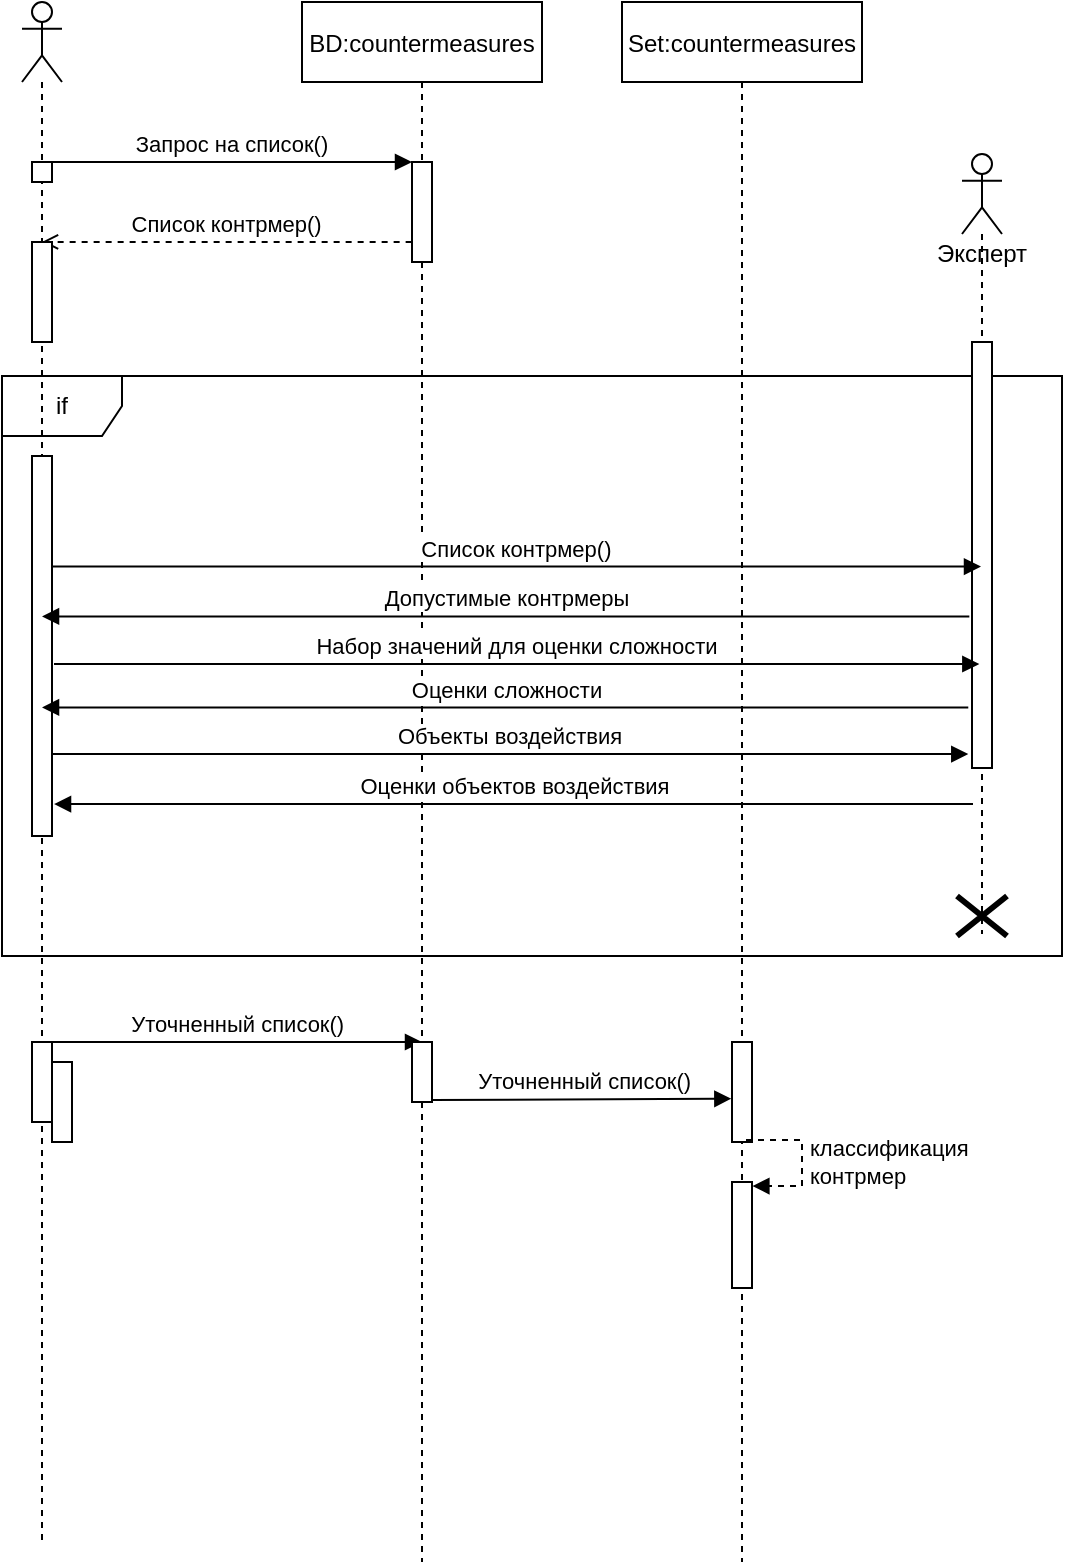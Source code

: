 <mxfile version="13.7.9" type="github"><diagram id="kgpKYQtTHZ0yAKxKKP6v" name="Page-1"><mxGraphModel dx="1616" dy="928" grid="1" gridSize="10" guides="1" tooltips="1" connect="1" arrows="1" fold="1" page="1" pageScale="1" pageWidth="850" pageHeight="1100" math="0" shadow="0"><root><mxCell id="0"/><mxCell id="1" parent="0"/><mxCell id="hvjCYZY_rZoX6u2JqS_Q-28" value="if" style="shape=umlFrame;whiteSpace=wrap;html=1;" vertex="1" parent="1"><mxGeometry x="150" y="267" width="530" height="290" as="geometry"/></mxCell><mxCell id="3nuBFxr9cyL0pnOWT2aG-5" value="BD:countermeasures" style="shape=umlLifeline;perimeter=lifelinePerimeter;container=1;collapsible=0;recursiveResize=0;rounded=0;shadow=0;strokeWidth=1;" parent="1" vertex="1"><mxGeometry x="300" y="80" width="120" height="780" as="geometry"/></mxCell><mxCell id="3nuBFxr9cyL0pnOWT2aG-6" value="" style="points=[];perimeter=orthogonalPerimeter;rounded=0;shadow=0;strokeWidth=1;" parent="3nuBFxr9cyL0pnOWT2aG-5" vertex="1"><mxGeometry x="55" y="80" width="10" height="50" as="geometry"/></mxCell><mxCell id="3nuBFxr9cyL0pnOWT2aG-8" value="Запрос на список()" style="verticalAlign=bottom;endArrow=block;entryX=0;entryY=0;shadow=0;strokeWidth=1;" parent="1" target="3nuBFxr9cyL0pnOWT2aG-6" edge="1"><mxGeometry relative="1" as="geometry"><mxPoint x="175" y="160.0" as="sourcePoint"/></mxGeometry></mxCell><mxCell id="3nuBFxr9cyL0pnOWT2aG-9" value="Список контрмер()" style="verticalAlign=bottom;endArrow=open;shadow=0;strokeWidth=1;exitX=-0.018;exitY=0.799;exitDx=0;exitDy=0;exitPerimeter=0;dashed=1;endFill=0;" parent="1" source="3nuBFxr9cyL0pnOWT2aG-6" target="hvjCYZY_rZoX6u2JqS_Q-5" edge="1"><mxGeometry relative="1" as="geometry"><mxPoint x="353" y="200" as="sourcePoint"/><mxPoint x="180" y="200" as="targetPoint"/></mxGeometry></mxCell><mxCell id="hvjCYZY_rZoX6u2JqS_Q-5" value="" style="shape=umlLifeline;participant=umlActor;perimeter=lifelinePerimeter;whiteSpace=wrap;html=1;container=1;collapsible=0;recursiveResize=0;verticalAlign=top;spacingTop=36;outlineConnect=0;" vertex="1" parent="1"><mxGeometry x="160" y="80" width="20" height="770" as="geometry"/></mxCell><mxCell id="hvjCYZY_rZoX6u2JqS_Q-6" value="" style="html=1;points=[];perimeter=orthogonalPerimeter;" vertex="1" parent="hvjCYZY_rZoX6u2JqS_Q-5"><mxGeometry x="5" y="120" width="10" height="50" as="geometry"/></mxCell><mxCell id="hvjCYZY_rZoX6u2JqS_Q-8" value="" style="html=1;points=[];perimeter=orthogonalPerimeter;" vertex="1" parent="hvjCYZY_rZoX6u2JqS_Q-5"><mxGeometry x="5" y="80" width="10" height="10" as="geometry"/></mxCell><mxCell id="hvjCYZY_rZoX6u2JqS_Q-27" value="" style="html=1;points=[];perimeter=orthogonalPerimeter;" vertex="1" parent="hvjCYZY_rZoX6u2JqS_Q-5"><mxGeometry x="5" y="227" width="10" height="190" as="geometry"/></mxCell><mxCell id="hvjCYZY_rZoX6u2JqS_Q-44" value="" style="html=1;points=[];perimeter=orthogonalPerimeter;" vertex="1" parent="hvjCYZY_rZoX6u2JqS_Q-5"><mxGeometry x="5" y="520" width="10" height="40" as="geometry"/></mxCell><mxCell id="hvjCYZY_rZoX6u2JqS_Q-9" value="Set:countermeasures" style="shape=umlLifeline;perimeter=lifelinePerimeter;container=1;collapsible=0;recursiveResize=0;rounded=0;shadow=0;strokeWidth=1;fontStyle=0" vertex="1" parent="1"><mxGeometry x="460" y="80" width="120" height="780" as="geometry"/></mxCell><mxCell id="hvjCYZY_rZoX6u2JqS_Q-10" value="" style="points=[];perimeter=orthogonalPerimeter;rounded=0;shadow=0;strokeWidth=1;" vertex="1" parent="hvjCYZY_rZoX6u2JqS_Q-9"><mxGeometry x="55" y="520" width="10" height="50" as="geometry"/></mxCell><mxCell id="hvjCYZY_rZoX6u2JqS_Q-16" value="" style="html=1;points=[];perimeter=orthogonalPerimeter;" vertex="1" parent="hvjCYZY_rZoX6u2JqS_Q-9"><mxGeometry x="55" y="590" width="10" height="53" as="geometry"/></mxCell><mxCell id="hvjCYZY_rZoX6u2JqS_Q-49" value="классификация &lt;br&gt;контрмер" style="edgeStyle=orthogonalEdgeStyle;html=1;align=left;spacingLeft=2;endArrow=block;rounded=0;dashed=1;exitX=0.7;exitY=0.98;exitDx=0;exitDy=0;exitPerimeter=0;entryX=1.02;entryY=0.038;entryDx=0;entryDy=0;entryPerimeter=0;" edge="1" parent="hvjCYZY_rZoX6u2JqS_Q-9" source="hvjCYZY_rZoX6u2JqS_Q-10" target="hvjCYZY_rZoX6u2JqS_Q-16"><mxGeometry x="0.029" relative="1" as="geometry"><mxPoint x="62" y="569" as="sourcePoint"/><Array as="points"><mxPoint x="90" y="569"/><mxPoint x="90" y="592"/></Array><mxPoint x="65" y="620" as="targetPoint"/><mxPoint as="offset"/></mxGeometry></mxCell><mxCell id="hvjCYZY_rZoX6u2JqS_Q-15" value=" Уточненный список()" style="verticalAlign=bottom;endArrow=block;shadow=0;strokeWidth=1;exitX=1.183;exitY=0.554;exitDx=0;exitDy=0;exitPerimeter=0;" edge="1" parent="1"><mxGeometry relative="1" as="geometry"><mxPoint x="172.33" y="600" as="sourcePoint"/><mxPoint x="360" y="600" as="targetPoint"/></mxGeometry></mxCell><mxCell id="hvjCYZY_rZoX6u2JqS_Q-22" value="Эксперт" style="shape=umlLifeline;participant=umlActor;perimeter=lifelinePerimeter;whiteSpace=wrap;html=1;container=1;collapsible=0;recursiveResize=0;verticalAlign=top;spacingTop=36;outlineConnect=0;" vertex="1" parent="1"><mxGeometry x="630" y="156" width="20" height="390" as="geometry"/></mxCell><mxCell id="hvjCYZY_rZoX6u2JqS_Q-24" value="" style="html=1;points=[];perimeter=orthogonalPerimeter;" vertex="1" parent="hvjCYZY_rZoX6u2JqS_Q-22"><mxGeometry x="5" y="94" width="10" height="213" as="geometry"/></mxCell><mxCell id="hvjCYZY_rZoX6u2JqS_Q-29" value="Список контрмер()" style="verticalAlign=bottom;endArrow=block;shadow=0;strokeWidth=1;exitX=0.971;exitY=0.291;exitDx=0;exitDy=0;exitPerimeter=0;" edge="1" parent="1" source="hvjCYZY_rZoX6u2JqS_Q-27"><mxGeometry relative="1" as="geometry"><mxPoint x="178.0" y="317.0" as="sourcePoint"/><mxPoint x="639.5" y="362.29" as="targetPoint"/></mxGeometry></mxCell><mxCell id="hvjCYZY_rZoX6u2JqS_Q-35" value="Допустимые контрмеры" style="html=1;verticalAlign=bottom;endArrow=block;exitX=-0.133;exitY=0.539;exitDx=0;exitDy=0;exitPerimeter=0;" edge="1" parent="1"><mxGeometry relative="1" as="geometry"><mxPoint x="633.67" y="387.247" as="sourcePoint"/><mxPoint x="170.024" y="387.247" as="targetPoint"/></mxGeometry></mxCell><mxCell id="hvjCYZY_rZoX6u2JqS_Q-37" value="Набор значений для оценки сложности" style="verticalAlign=bottom;endArrow=block;shadow=0;strokeWidth=1;exitX=1.183;exitY=0.374;exitDx=0;exitDy=0;exitPerimeter=0;" edge="1" parent="1"><mxGeometry relative="1" as="geometry"><mxPoint x="176.0" y="411" as="sourcePoint"/><mxPoint x="638.67" y="411" as="targetPoint"/></mxGeometry></mxCell><mxCell id="hvjCYZY_rZoX6u2JqS_Q-38" value="Оценки сложности" style="html=1;verticalAlign=bottom;endArrow=block;exitX=-0.186;exitY=0.773;exitDx=0;exitDy=0;exitPerimeter=0;" edge="1" parent="1"><mxGeometry relative="1" as="geometry"><mxPoint x="633.14" y="432.729" as="sourcePoint"/><mxPoint x="170.024" y="432.729" as="targetPoint"/></mxGeometry></mxCell><mxCell id="hvjCYZY_rZoX6u2JqS_Q-39" value="Объекты воздействия" style="verticalAlign=bottom;endArrow=block;shadow=0;strokeWidth=1;entryX=-0.186;entryY=0.902;entryDx=0;entryDy=0;entryPerimeter=0;" edge="1" parent="1"><mxGeometry relative="1" as="geometry"><mxPoint x="175" y="456.046" as="sourcePoint"/><mxPoint x="633.14" y="456.046" as="targetPoint"/></mxGeometry></mxCell><mxCell id="hvjCYZY_rZoX6u2JqS_Q-41" value="Оценки объектов воздействия" style="html=1;verticalAlign=bottom;endArrow=block;entryX=1.502;entryY=0.895;entryDx=0;entryDy=0;entryPerimeter=0;" edge="1" parent="1"><mxGeometry relative="1" as="geometry"><mxPoint x="635.5" y="481.05" as="sourcePoint"/><mxPoint x="176.02" y="481.05" as="targetPoint"/></mxGeometry></mxCell><mxCell id="hvjCYZY_rZoX6u2JqS_Q-42" value="" style="shape=umlDestroy;whiteSpace=wrap;html=1;strokeWidth=3;" vertex="1" parent="1"><mxGeometry x="627.5" y="527" width="25" height="20" as="geometry"/></mxCell><mxCell id="hvjCYZY_rZoX6u2JqS_Q-47" value="" style="points=[];perimeter=orthogonalPerimeter;rounded=0;shadow=0;strokeWidth=1;" vertex="1" parent="1"><mxGeometry x="355" y="600" width="10" height="30" as="geometry"/></mxCell><mxCell id="hvjCYZY_rZoX6u2JqS_Q-48" value=" Уточненный список()" style="verticalAlign=bottom;endArrow=block;shadow=0;strokeWidth=1;exitX=1.033;exitY=0.967;exitDx=0;exitDy=0;exitPerimeter=0;entryX=-0.033;entryY=0.567;entryDx=0;entryDy=0;entryPerimeter=0;" edge="1" parent="1" source="hvjCYZY_rZoX6u2JqS_Q-47" target="hvjCYZY_rZoX6u2JqS_Q-10"><mxGeometry relative="1" as="geometry"><mxPoint x="370" y="630" as="sourcePoint"/><mxPoint x="518.67" y="630" as="targetPoint"/></mxGeometry></mxCell><mxCell id="hvjCYZY_rZoX6u2JqS_Q-50" value="" style="html=1;points=[];perimeter=orthogonalPerimeter;" vertex="1" parent="1"><mxGeometry x="175" y="610" width="10" height="40" as="geometry"/></mxCell></root></mxGraphModel></diagram></mxfile>